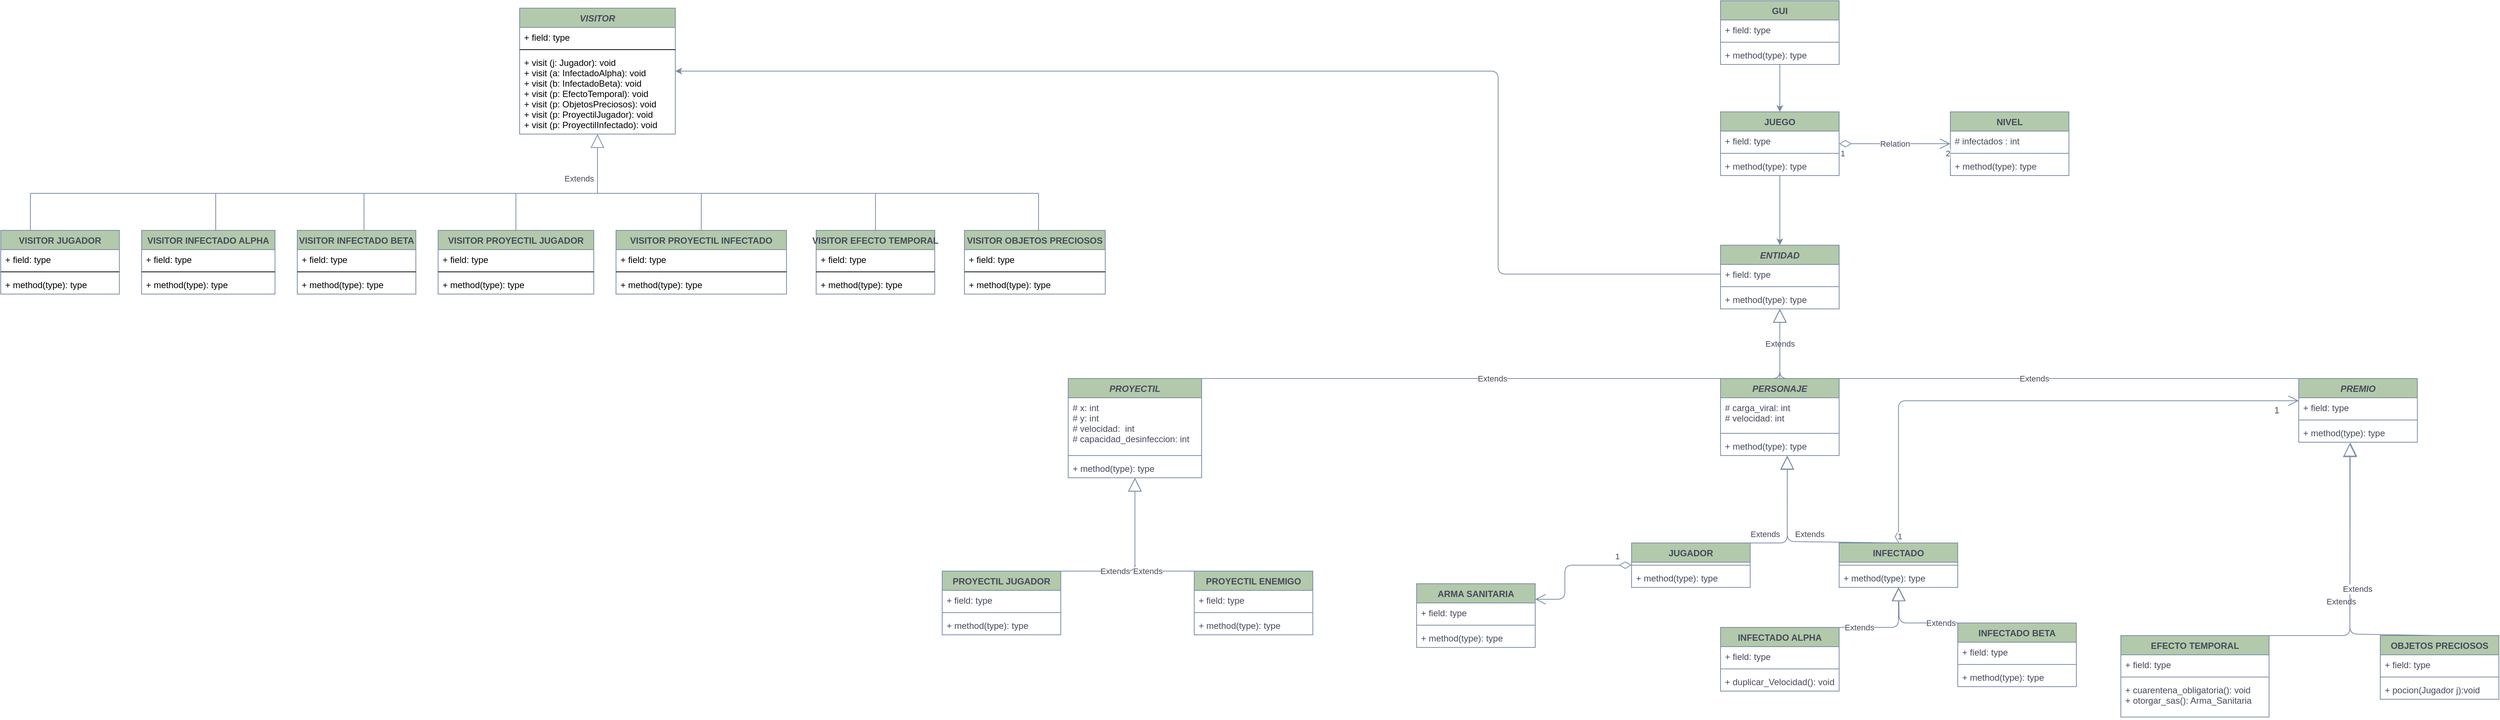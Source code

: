 <mxfile version="13.9.7" type="device"><diagram id="C5RBs43oDa-KdzZeNtuy" name="Page-1"><mxGraphModel dx="2955" dy="246" grid="1" gridSize="10" guides="1" tooltips="1" connect="1" arrows="1" fold="1" page="1" pageScale="1" pageWidth="827" pageHeight="1169" math="0" shadow="0"><root><mxCell id="WIyWlLk6GJQsqaUBKTNV-0"/><mxCell id="WIyWlLk6GJQsqaUBKTNV-1" parent="WIyWlLk6GJQsqaUBKTNV-0"/><mxCell id="ZkBrrvWP60tN9h73OWg3-8" value="NIVEL" style="swimlane;fontStyle=1;align=center;verticalAlign=top;childLayout=stackLayout;horizontal=1;startSize=26;horizontalStack=0;resizeParent=1;resizeParentMax=0;resizeLast=0;collapsible=1;marginBottom=0;fillColor=#B2C9AB;strokeColor=#788AA3;fontColor=#46495D;" parent="WIyWlLk6GJQsqaUBKTNV-1" vertex="1"><mxGeometry x="220" y="170" width="160" height="86" as="geometry"/></mxCell><mxCell id="ZkBrrvWP60tN9h73OWg3-9" value="# infectados : int " style="text;strokeColor=none;fillColor=none;align=left;verticalAlign=top;spacingLeft=4;spacingRight=4;overflow=hidden;rotatable=0;points=[[0,0.5],[1,0.5]];portConstraint=eastwest;fontColor=#46495D;" parent="ZkBrrvWP60tN9h73OWg3-8" vertex="1"><mxGeometry y="26" width="160" height="26" as="geometry"/></mxCell><mxCell id="ZkBrrvWP60tN9h73OWg3-10" value="" style="line;strokeWidth=1;fillColor=none;align=left;verticalAlign=middle;spacingTop=-1;spacingLeft=3;spacingRight=3;rotatable=0;labelPosition=right;points=[];portConstraint=eastwest;strokeColor=#788AA3;fontColor=#46495D;" parent="ZkBrrvWP60tN9h73OWg3-8" vertex="1"><mxGeometry y="52" width="160" height="8" as="geometry"/></mxCell><mxCell id="ZkBrrvWP60tN9h73OWg3-11" value="+ method(type): type" style="text;strokeColor=none;fillColor=none;align=left;verticalAlign=top;spacingLeft=4;spacingRight=4;overflow=hidden;rotatable=0;points=[[0,0.5],[1,0.5]];portConstraint=eastwest;fontColor=#46495D;" parent="ZkBrrvWP60tN9h73OWg3-8" vertex="1"><mxGeometry y="60" width="160" height="26" as="geometry"/></mxCell><mxCell id="ZkBrrvWP60tN9h73OWg3-20" value="PROYECTIL" style="swimlane;fontStyle=3;align=center;verticalAlign=top;childLayout=stackLayout;horizontal=1;startSize=26;horizontalStack=0;resizeParent=1;resizeParentMax=0;resizeLast=0;collapsible=1;marginBottom=0;fillColor=#B2C9AB;strokeColor=#788AA3;fontColor=#46495D;" parent="WIyWlLk6GJQsqaUBKTNV-1" vertex="1"><mxGeometry x="-970" y="530" width="180" height="134" as="geometry"/></mxCell><mxCell id="ZkBrrvWP60tN9h73OWg3-21" value="# x: int&#10;# y: int&#10;# velocidad:  int&#10;# capacidad_desinfeccion: int" style="text;strokeColor=none;fillColor=none;align=left;verticalAlign=top;spacingLeft=4;spacingRight=4;overflow=hidden;rotatable=0;points=[[0,0.5],[1,0.5]];portConstraint=eastwest;fontColor=#46495D;" parent="ZkBrrvWP60tN9h73OWg3-20" vertex="1"><mxGeometry y="26" width="180" height="74" as="geometry"/></mxCell><mxCell id="ZkBrrvWP60tN9h73OWg3-22" value="" style="line;strokeWidth=1;fillColor=none;align=left;verticalAlign=middle;spacingTop=-1;spacingLeft=3;spacingRight=3;rotatable=0;labelPosition=right;points=[];portConstraint=eastwest;strokeColor=#788AA3;fontColor=#46495D;" parent="ZkBrrvWP60tN9h73OWg3-20" vertex="1"><mxGeometry y="100" width="180" height="8" as="geometry"/></mxCell><mxCell id="ZkBrrvWP60tN9h73OWg3-23" value="+ method(type): type" style="text;strokeColor=none;fillColor=none;align=left;verticalAlign=top;spacingLeft=4;spacingRight=4;overflow=hidden;rotatable=0;points=[[0,0.5],[1,0.5]];portConstraint=eastwest;fontColor=#46495D;" parent="ZkBrrvWP60tN9h73OWg3-20" vertex="1"><mxGeometry y="108" width="180" height="26" as="geometry"/></mxCell><mxCell id="ZkBrrvWP60tN9h73OWg3-24" value="INFECTADO&#10;" style="swimlane;fontStyle=1;align=center;verticalAlign=top;childLayout=stackLayout;horizontal=1;startSize=26;horizontalStack=0;resizeParent=1;resizeParentMax=0;resizeLast=0;collapsible=1;marginBottom=0;fillColor=#B2C9AB;strokeColor=#788AA3;fontColor=#46495D;" parent="WIyWlLk6GJQsqaUBKTNV-1" vertex="1"><mxGeometry x="70" y="752" width="160" height="60" as="geometry"/></mxCell><mxCell id="ZkBrrvWP60tN9h73OWg3-26" value="" style="line;strokeWidth=1;fillColor=none;align=left;verticalAlign=middle;spacingTop=-1;spacingLeft=3;spacingRight=3;rotatable=0;labelPosition=right;points=[];portConstraint=eastwest;strokeColor=#788AA3;fontColor=#46495D;" parent="ZkBrrvWP60tN9h73OWg3-24" vertex="1"><mxGeometry y="26" width="160" height="8" as="geometry"/></mxCell><mxCell id="ZkBrrvWP60tN9h73OWg3-27" value="+ method(type): type" style="text;strokeColor=none;fillColor=none;align=left;verticalAlign=top;spacingLeft=4;spacingRight=4;overflow=hidden;rotatable=0;points=[[0,0.5],[1,0.5]];portConstraint=eastwest;fontColor=#46495D;" parent="ZkBrrvWP60tN9h73OWg3-24" vertex="1"><mxGeometry y="34" width="160" height="26" as="geometry"/></mxCell><mxCell id="ZkBrrvWP60tN9h73OWg3-32" value="PREMIO" style="swimlane;fontStyle=3;align=center;verticalAlign=top;childLayout=stackLayout;horizontal=1;startSize=26;horizontalStack=0;resizeParent=1;resizeParentMax=0;resizeLast=0;collapsible=1;marginBottom=0;fillColor=#B2C9AB;strokeColor=#788AA3;fontColor=#46495D;" parent="WIyWlLk6GJQsqaUBKTNV-1" vertex="1"><mxGeometry x="690" y="530" width="160" height="86" as="geometry"/></mxCell><mxCell id="ZkBrrvWP60tN9h73OWg3-33" value="+ field: type" style="text;strokeColor=none;fillColor=none;align=left;verticalAlign=top;spacingLeft=4;spacingRight=4;overflow=hidden;rotatable=0;points=[[0,0.5],[1,0.5]];portConstraint=eastwest;fontColor=#46495D;" parent="ZkBrrvWP60tN9h73OWg3-32" vertex="1"><mxGeometry y="26" width="160" height="26" as="geometry"/></mxCell><mxCell id="ZkBrrvWP60tN9h73OWg3-34" value="" style="line;strokeWidth=1;fillColor=none;align=left;verticalAlign=middle;spacingTop=-1;spacingLeft=3;spacingRight=3;rotatable=0;labelPosition=right;points=[];portConstraint=eastwest;strokeColor=#788AA3;fontColor=#46495D;" parent="ZkBrrvWP60tN9h73OWg3-32" vertex="1"><mxGeometry y="52" width="160" height="8" as="geometry"/></mxCell><mxCell id="ZkBrrvWP60tN9h73OWg3-35" value="+ method(type): type" style="text;strokeColor=none;fillColor=none;align=left;verticalAlign=top;spacingLeft=4;spacingRight=4;overflow=hidden;rotatable=0;points=[[0,0.5],[1,0.5]];portConstraint=eastwest;fontColor=#46495D;" parent="ZkBrrvWP60tN9h73OWg3-32" vertex="1"><mxGeometry y="60" width="160" height="26" as="geometry"/></mxCell><mxCell id="ZkBrrvWP60tN9h73OWg3-36" value="PERSONAJE" style="swimlane;fontStyle=3;align=center;verticalAlign=top;childLayout=stackLayout;horizontal=1;startSize=26;horizontalStack=0;resizeParent=1;resizeParentMax=0;resizeLast=0;collapsible=1;marginBottom=0;fillColor=#B2C9AB;strokeColor=#788AA3;fontColor=#46495D;" parent="WIyWlLk6GJQsqaUBKTNV-1" vertex="1"><mxGeometry x="-90" y="530" width="160" height="104" as="geometry"/></mxCell><mxCell id="ZkBrrvWP60tN9h73OWg3-37" value="# carga_viral: int&#10;# velocidad: int" style="text;strokeColor=none;fillColor=none;align=left;verticalAlign=top;spacingLeft=4;spacingRight=4;overflow=hidden;rotatable=0;points=[[0,0.5],[1,0.5]];portConstraint=eastwest;fontColor=#46495D;" parent="ZkBrrvWP60tN9h73OWg3-36" vertex="1"><mxGeometry y="26" width="160" height="44" as="geometry"/></mxCell><mxCell id="ZkBrrvWP60tN9h73OWg3-38" value="" style="line;strokeWidth=1;fillColor=none;align=left;verticalAlign=middle;spacingTop=-1;spacingLeft=3;spacingRight=3;rotatable=0;labelPosition=right;points=[];portConstraint=eastwest;strokeColor=#788AA3;fontColor=#46495D;" parent="ZkBrrvWP60tN9h73OWg3-36" vertex="1"><mxGeometry y="70" width="160" height="8" as="geometry"/></mxCell><mxCell id="ZkBrrvWP60tN9h73OWg3-39" value="+ method(type): type" style="text;strokeColor=none;fillColor=none;align=left;verticalAlign=top;spacingLeft=4;spacingRight=4;overflow=hidden;rotatable=0;points=[[0,0.5],[1,0.5]];portConstraint=eastwest;fontColor=#46495D;" parent="ZkBrrvWP60tN9h73OWg3-36" vertex="1"><mxGeometry y="78" width="160" height="26" as="geometry"/></mxCell><mxCell id="ZkBrrvWP60tN9h73OWg3-40" value="JUGADOR" style="swimlane;fontStyle=1;align=center;verticalAlign=top;childLayout=stackLayout;horizontal=1;startSize=26;horizontalStack=0;resizeParent=1;resizeParentMax=0;resizeLast=0;collapsible=1;marginBottom=0;fillColor=#B2C9AB;strokeColor=#788AA3;fontColor=#46495D;" parent="WIyWlLk6GJQsqaUBKTNV-1" vertex="1"><mxGeometry x="-210" y="752" width="160" height="60" as="geometry"/></mxCell><mxCell id="ZkBrrvWP60tN9h73OWg3-42" value="" style="line;strokeWidth=1;fillColor=none;align=left;verticalAlign=middle;spacingTop=-1;spacingLeft=3;spacingRight=3;rotatable=0;labelPosition=right;points=[];portConstraint=eastwest;strokeColor=#788AA3;fontColor=#46495D;" parent="ZkBrrvWP60tN9h73OWg3-40" vertex="1"><mxGeometry y="26" width="160" height="8" as="geometry"/></mxCell><mxCell id="ZkBrrvWP60tN9h73OWg3-43" value="+ method(type): type" style="text;strokeColor=none;fillColor=none;align=left;verticalAlign=top;spacingLeft=4;spacingRight=4;overflow=hidden;rotatable=0;points=[[0,0.5],[1,0.5]];portConstraint=eastwest;fontColor=#46495D;" parent="ZkBrrvWP60tN9h73OWg3-40" vertex="1"><mxGeometry y="34" width="160" height="26" as="geometry"/></mxCell><mxCell id="ZkBrrvWP60tN9h73OWg3-47" value="INFECTADO ALPHA" style="swimlane;fontStyle=1;align=center;verticalAlign=top;childLayout=stackLayout;horizontal=1;startSize=26;horizontalStack=0;resizeParent=1;resizeParentMax=0;resizeLast=0;collapsible=1;marginBottom=0;fillColor=#B2C9AB;strokeColor=#788AA3;fontColor=#46495D;" parent="WIyWlLk6GJQsqaUBKTNV-1" vertex="1"><mxGeometry x="-90" y="866" width="160" height="86" as="geometry"/></mxCell><mxCell id="ZkBrrvWP60tN9h73OWg3-48" value="+ field: type" style="text;strokeColor=none;fillColor=none;align=left;verticalAlign=top;spacingLeft=4;spacingRight=4;overflow=hidden;rotatable=0;points=[[0,0.5],[1,0.5]];portConstraint=eastwest;fontColor=#46495D;" parent="ZkBrrvWP60tN9h73OWg3-47" vertex="1"><mxGeometry y="26" width="160" height="26" as="geometry"/></mxCell><mxCell id="ZkBrrvWP60tN9h73OWg3-49" value="" style="line;strokeWidth=1;fillColor=none;align=left;verticalAlign=middle;spacingTop=-1;spacingLeft=3;spacingRight=3;rotatable=0;labelPosition=right;points=[];portConstraint=eastwest;strokeColor=#788AA3;fontColor=#46495D;" parent="ZkBrrvWP60tN9h73OWg3-47" vertex="1"><mxGeometry y="52" width="160" height="8" as="geometry"/></mxCell><mxCell id="ZkBrrvWP60tN9h73OWg3-50" value="+ duplicar_Velocidad(): void" style="text;strokeColor=none;fillColor=none;align=left;verticalAlign=top;spacingLeft=4;spacingRight=4;overflow=hidden;rotatable=0;points=[[0,0.5],[1,0.5]];portConstraint=eastwest;fontColor=#46495D;" parent="ZkBrrvWP60tN9h73OWg3-47" vertex="1"><mxGeometry y="60" width="160" height="26" as="geometry"/></mxCell><mxCell id="ZkBrrvWP60tN9h73OWg3-51" value="INFECTADO BETA" style="swimlane;fontStyle=1;align=center;verticalAlign=top;childLayout=stackLayout;horizontal=1;startSize=26;horizontalStack=0;resizeParent=1;resizeParentMax=0;resizeLast=0;collapsible=1;marginBottom=0;fillColor=#B2C9AB;strokeColor=#788AA3;fontColor=#46495D;" parent="WIyWlLk6GJQsqaUBKTNV-1" vertex="1"><mxGeometry x="230" y="860" width="160" height="86" as="geometry"/></mxCell><mxCell id="ZkBrrvWP60tN9h73OWg3-52" value="+ field: type" style="text;strokeColor=none;fillColor=none;align=left;verticalAlign=top;spacingLeft=4;spacingRight=4;overflow=hidden;rotatable=0;points=[[0,0.5],[1,0.5]];portConstraint=eastwest;fontColor=#46495D;" parent="ZkBrrvWP60tN9h73OWg3-51" vertex="1"><mxGeometry y="26" width="160" height="26" as="geometry"/></mxCell><mxCell id="ZkBrrvWP60tN9h73OWg3-53" value="" style="line;strokeWidth=1;fillColor=none;align=left;verticalAlign=middle;spacingTop=-1;spacingLeft=3;spacingRight=3;rotatable=0;labelPosition=right;points=[];portConstraint=eastwest;strokeColor=#788AA3;fontColor=#46495D;" parent="ZkBrrvWP60tN9h73OWg3-51" vertex="1"><mxGeometry y="52" width="160" height="8" as="geometry"/></mxCell><mxCell id="ZkBrrvWP60tN9h73OWg3-54" value="+ method(type): type" style="text;strokeColor=none;fillColor=none;align=left;verticalAlign=top;spacingLeft=4;spacingRight=4;overflow=hidden;rotatable=0;points=[[0,0.5],[1,0.5]];portConstraint=eastwest;fontColor=#46495D;" parent="ZkBrrvWP60tN9h73OWg3-51" vertex="1"><mxGeometry y="60" width="160" height="26" as="geometry"/></mxCell><mxCell id="ZkBrrvWP60tN9h73OWg3-57" value="OBJETOS PRECIOSOS" style="swimlane;fontStyle=1;align=center;verticalAlign=top;childLayout=stackLayout;horizontal=1;startSize=26;horizontalStack=0;resizeParent=1;resizeParentMax=0;resizeLast=0;collapsible=1;marginBottom=0;fillColor=#B2C9AB;strokeColor=#788AA3;fontColor=#46495D;" parent="WIyWlLk6GJQsqaUBKTNV-1" vertex="1"><mxGeometry x="800" y="877" width="160" height="86" as="geometry"/></mxCell><mxCell id="ZkBrrvWP60tN9h73OWg3-58" value="+ field: type" style="text;strokeColor=none;fillColor=none;align=left;verticalAlign=top;spacingLeft=4;spacingRight=4;overflow=hidden;rotatable=0;points=[[0,0.5],[1,0.5]];portConstraint=eastwest;fontColor=#46495D;" parent="ZkBrrvWP60tN9h73OWg3-57" vertex="1"><mxGeometry y="26" width="160" height="26" as="geometry"/></mxCell><mxCell id="ZkBrrvWP60tN9h73OWg3-59" value="" style="line;strokeWidth=1;fillColor=none;align=left;verticalAlign=middle;spacingTop=-1;spacingLeft=3;spacingRight=3;rotatable=0;labelPosition=right;points=[];portConstraint=eastwest;strokeColor=#788AA3;fontColor=#46495D;" parent="ZkBrrvWP60tN9h73OWg3-57" vertex="1"><mxGeometry y="52" width="160" height="8" as="geometry"/></mxCell><mxCell id="ZkBrrvWP60tN9h73OWg3-60" value="+ pocion(Jugador j):void" style="text;strokeColor=none;fillColor=none;align=left;verticalAlign=top;spacingLeft=4;spacingRight=4;overflow=hidden;rotatable=0;points=[[0,0.5],[1,0.5]];portConstraint=eastwest;fontColor=#46495D;" parent="ZkBrrvWP60tN9h73OWg3-57" vertex="1"><mxGeometry y="60" width="160" height="26" as="geometry"/></mxCell><mxCell id="ZkBrrvWP60tN9h73OWg3-61" value="EFECTO TEMPORAL" style="swimlane;fontStyle=1;align=center;verticalAlign=top;childLayout=stackLayout;horizontal=1;startSize=26;horizontalStack=0;resizeParent=1;resizeParentMax=0;resizeLast=0;collapsible=1;marginBottom=0;fillColor=#B2C9AB;strokeColor=#788AA3;fontColor=#46495D;" parent="WIyWlLk6GJQsqaUBKTNV-1" vertex="1"><mxGeometry x="450" y="877" width="200" height="110" as="geometry"/></mxCell><mxCell id="ZkBrrvWP60tN9h73OWg3-62" value="+ field: type" style="text;strokeColor=none;fillColor=none;align=left;verticalAlign=top;spacingLeft=4;spacingRight=4;overflow=hidden;rotatable=0;points=[[0,0.5],[1,0.5]];portConstraint=eastwest;fontColor=#46495D;" parent="ZkBrrvWP60tN9h73OWg3-61" vertex="1"><mxGeometry y="26" width="200" height="26" as="geometry"/></mxCell><mxCell id="ZkBrrvWP60tN9h73OWg3-63" value="" style="line;strokeWidth=1;fillColor=none;align=left;verticalAlign=middle;spacingTop=-1;spacingLeft=3;spacingRight=3;rotatable=0;labelPosition=right;points=[];portConstraint=eastwest;strokeColor=#788AA3;fontColor=#46495D;" parent="ZkBrrvWP60tN9h73OWg3-61" vertex="1"><mxGeometry y="52" width="200" height="8" as="geometry"/></mxCell><mxCell id="ZkBrrvWP60tN9h73OWg3-64" value="+ cuarentena_obligatoria(): void&#10;+ otorgar_sas(): Arma_Sanitaria" style="text;strokeColor=none;fillColor=none;align=left;verticalAlign=top;spacingLeft=4;spacingRight=4;overflow=hidden;rotatable=0;points=[[0,0.5],[1,0.5]];portConstraint=eastwest;fontColor=#46495D;" parent="ZkBrrvWP60tN9h73OWg3-61" vertex="1"><mxGeometry y="60" width="200" height="50" as="geometry"/></mxCell><mxCell id="ZkBrrvWP60tN9h73OWg3-82" value="1" style="text;html=1;align=center;verticalAlign=middle;resizable=0;points=[];autosize=1;fontColor=#46495D;" parent="WIyWlLk6GJQsqaUBKTNV-1" vertex="1"><mxGeometry x="650" y="563" width="20" height="20" as="geometry"/></mxCell><mxCell id="ZkBrrvWP60tN9h73OWg3-84" value="1" style="endArrow=open;html=1;endSize=12;startArrow=diamondThin;startSize=14;startFill=0;edgeStyle=orthogonalEdgeStyle;align=left;verticalAlign=bottom;strokeColor=#788AA3;fillColor=#B2C9AB;fontColor=#46495D;entryX=0;entryY=0.154;entryDx=0;entryDy=0;entryPerimeter=0;" parent="WIyWlLk6GJQsqaUBKTNV-1" source="ZkBrrvWP60tN9h73OWg3-24" target="ZkBrrvWP60tN9h73OWg3-33" edge="1"><mxGeometry x="-1" y="3" relative="1" as="geometry"><mxPoint x="260" y="807.5" as="sourcePoint"/><mxPoint x="420" y="807.5" as="targetPoint"/><Array as="points"/></mxGeometry></mxCell><mxCell id="ZkBrrvWP60tN9h73OWg3-87" value="ENTIDAD" style="swimlane;fontStyle=3;align=center;verticalAlign=top;childLayout=stackLayout;horizontal=1;startSize=26;horizontalStack=0;resizeParent=1;resizeParentMax=0;resizeLast=0;collapsible=1;marginBottom=0;rounded=0;sketch=0;strokeColor=#788AA3;fillColor=#B2C9AB;fontColor=#46495D;" parent="WIyWlLk6GJQsqaUBKTNV-1" vertex="1"><mxGeometry x="-90" y="350" width="160" height="86" as="geometry"/></mxCell><mxCell id="ZkBrrvWP60tN9h73OWg3-88" value="+ field: type" style="text;strokeColor=none;fillColor=none;align=left;verticalAlign=top;spacingLeft=4;spacingRight=4;overflow=hidden;rotatable=0;points=[[0,0.5],[1,0.5]];portConstraint=eastwest;fontColor=#46495D;" parent="ZkBrrvWP60tN9h73OWg3-87" vertex="1"><mxGeometry y="26" width="160" height="26" as="geometry"/></mxCell><mxCell id="ZkBrrvWP60tN9h73OWg3-89" value="" style="line;strokeWidth=1;fillColor=none;align=left;verticalAlign=middle;spacingTop=-1;spacingLeft=3;spacingRight=3;rotatable=0;labelPosition=right;points=[];portConstraint=eastwest;strokeColor=#788AA3;fontColor=#46495D;" parent="ZkBrrvWP60tN9h73OWg3-87" vertex="1"><mxGeometry y="52" width="160" height="8" as="geometry"/></mxCell><mxCell id="ZkBrrvWP60tN9h73OWg3-90" value="+ method(type): type" style="text;strokeColor=none;fillColor=none;align=left;verticalAlign=top;spacingLeft=4;spacingRight=4;overflow=hidden;rotatable=0;points=[[0,0.5],[1,0.5]];portConstraint=eastwest;fontColor=#46495D;" parent="ZkBrrvWP60tN9h73OWg3-87" vertex="1"><mxGeometry y="60" width="160" height="26" as="geometry"/></mxCell><mxCell id="aDcXiVbsg2Yg2f7QTapv-3" style="edgeStyle=orthogonalEdgeStyle;rounded=0;orthogonalLoop=1;jettySize=auto;html=1;entryX=0.5;entryY=0;entryDx=0;entryDy=0;strokeColor=#788AA3;fontColor=#46495D;" edge="1" parent="WIyWlLk6GJQsqaUBKTNV-1" source="ZkBrrvWP60tN9h73OWg3-91" target="ZkBrrvWP60tN9h73OWg3-87"><mxGeometry relative="1" as="geometry"><mxPoint x="-10" y="340" as="targetPoint"/></mxGeometry></mxCell><mxCell id="ZkBrrvWP60tN9h73OWg3-91" value="JUEGO&#10;" style="swimlane;fontStyle=1;align=center;verticalAlign=top;childLayout=stackLayout;horizontal=1;startSize=26;horizontalStack=0;resizeParent=1;resizeParentMax=0;resizeLast=0;collapsible=1;marginBottom=0;rounded=0;sketch=0;strokeColor=#788AA3;fillColor=#B2C9AB;fontColor=#46495D;" parent="WIyWlLk6GJQsqaUBKTNV-1" vertex="1"><mxGeometry x="-90" y="170" width="160" height="86" as="geometry"/></mxCell><mxCell id="ZkBrrvWP60tN9h73OWg3-92" value="+ field: type" style="text;strokeColor=none;fillColor=none;align=left;verticalAlign=top;spacingLeft=4;spacingRight=4;overflow=hidden;rotatable=0;points=[[0,0.5],[1,0.5]];portConstraint=eastwest;fontColor=#46495D;" parent="ZkBrrvWP60tN9h73OWg3-91" vertex="1"><mxGeometry y="26" width="160" height="26" as="geometry"/></mxCell><mxCell id="ZkBrrvWP60tN9h73OWg3-93" value="" style="line;strokeWidth=1;fillColor=none;align=left;verticalAlign=middle;spacingTop=-1;spacingLeft=3;spacingRight=3;rotatable=0;labelPosition=right;points=[];portConstraint=eastwest;strokeColor=#788AA3;fontColor=#46495D;" parent="ZkBrrvWP60tN9h73OWg3-91" vertex="1"><mxGeometry y="52" width="160" height="8" as="geometry"/></mxCell><mxCell id="ZkBrrvWP60tN9h73OWg3-94" value="+ method(type): type" style="text;strokeColor=none;fillColor=none;align=left;verticalAlign=top;spacingLeft=4;spacingRight=4;overflow=hidden;rotatable=0;points=[[0,0.5],[1,0.5]];portConstraint=eastwest;fontColor=#46495D;" parent="ZkBrrvWP60tN9h73OWg3-91" vertex="1"><mxGeometry y="60" width="160" height="26" as="geometry"/></mxCell><mxCell id="ZkBrrvWP60tN9h73OWg3-120" style="edgeStyle=orthogonalEdgeStyle;curved=0;rounded=1;sketch=0;orthogonalLoop=1;jettySize=auto;html=1;strokeColor=#788AA3;fillColor=#B2C9AB;fontColor=#46495D;" parent="WIyWlLk6GJQsqaUBKTNV-1" source="ZkBrrvWP60tN9h73OWg3-95" target="ZkBrrvWP60tN9h73OWg3-91" edge="1"><mxGeometry relative="1" as="geometry"/></mxCell><mxCell id="ZkBrrvWP60tN9h73OWg3-95" value="GUI" style="swimlane;fontStyle=1;align=center;verticalAlign=top;childLayout=stackLayout;horizontal=1;startSize=26;horizontalStack=0;resizeParent=1;resizeParentMax=0;resizeLast=0;collapsible=1;marginBottom=0;rounded=0;sketch=0;strokeColor=#788AA3;fillColor=#B2C9AB;fontColor=#46495D;" parent="WIyWlLk6GJQsqaUBKTNV-1" vertex="1"><mxGeometry x="-90" y="20" width="160" height="86" as="geometry"/></mxCell><mxCell id="ZkBrrvWP60tN9h73OWg3-96" value="+ field: type" style="text;strokeColor=none;fillColor=none;align=left;verticalAlign=top;spacingLeft=4;spacingRight=4;overflow=hidden;rotatable=0;points=[[0,0.5],[1,0.5]];portConstraint=eastwest;fontColor=#46495D;" parent="ZkBrrvWP60tN9h73OWg3-95" vertex="1"><mxGeometry y="26" width="160" height="26" as="geometry"/></mxCell><mxCell id="ZkBrrvWP60tN9h73OWg3-97" value="" style="line;strokeWidth=1;fillColor=none;align=left;verticalAlign=middle;spacingTop=-1;spacingLeft=3;spacingRight=3;rotatable=0;labelPosition=right;points=[];portConstraint=eastwest;strokeColor=#788AA3;fontColor=#46495D;" parent="ZkBrrvWP60tN9h73OWg3-95" vertex="1"><mxGeometry y="52" width="160" height="8" as="geometry"/></mxCell><mxCell id="ZkBrrvWP60tN9h73OWg3-98" value="+ method(type): type" style="text;strokeColor=none;fillColor=none;align=left;verticalAlign=top;spacingLeft=4;spacingRight=4;overflow=hidden;rotatable=0;points=[[0,0.5],[1,0.5]];portConstraint=eastwest;fontColor=#46495D;" parent="ZkBrrvWP60tN9h73OWg3-95" vertex="1"><mxGeometry y="60" width="160" height="26" as="geometry"/></mxCell><mxCell id="ZkBrrvWP60tN9h73OWg3-99" value="Extends" style="endArrow=block;endSize=16;endFill=0;html=1;strokeColor=#788AA3;fillColor=#B2C9AB;fontColor=#46495D;exitX=0.5;exitY=0;exitDx=0;exitDy=0;" parent="WIyWlLk6GJQsqaUBKTNV-1" source="ZkBrrvWP60tN9h73OWg3-47" target="ZkBrrvWP60tN9h73OWg3-24" edge="1"><mxGeometry width="160" relative="1" as="geometry"><mxPoint x="-40" y="786" as="sourcePoint"/><mxPoint x="150" y="812" as="targetPoint"/><Array as="points"><mxPoint x="150" y="866"/></Array><mxPoint as="offset"/></mxGeometry></mxCell><mxCell id="ZkBrrvWP60tN9h73OWg3-100" value="Extends" style="endArrow=block;endSize=16;endFill=0;html=1;strokeColor=#788AA3;fillColor=#B2C9AB;fontColor=#46495D;exitX=0.5;exitY=0;exitDx=0;exitDy=0;" parent="WIyWlLk6GJQsqaUBKTNV-1" source="ZkBrrvWP60tN9h73OWg3-51" target="ZkBrrvWP60tN9h73OWg3-24" edge="1"><mxGeometry width="160" relative="1" as="geometry"><mxPoint x="260" y="859" as="sourcePoint"/><mxPoint x="160" y="815" as="targetPoint"/><Array as="points"><mxPoint x="151" y="860"/></Array></mxGeometry></mxCell><mxCell id="ZkBrrvWP60tN9h73OWg3-106" value="Relation" style="endArrow=open;html=1;endSize=12;startArrow=diamondThin;startSize=14;startFill=0;edgeStyle=orthogonalEdgeStyle;strokeColor=#788AA3;fillColor=#B2C9AB;fontColor=#46495D;" parent="WIyWlLk6GJQsqaUBKTNV-1" source="ZkBrrvWP60tN9h73OWg3-91" target="ZkBrrvWP60tN9h73OWg3-8" edge="1"><mxGeometry relative="1" as="geometry"><mxPoint x="-80" y="260" as="sourcePoint"/><mxPoint x="80" y="260" as="targetPoint"/></mxGeometry></mxCell><mxCell id="ZkBrrvWP60tN9h73OWg3-107" value="1" style="edgeLabel;resizable=0;html=1;align=left;verticalAlign=top;fontColor=#46495D;" parent="ZkBrrvWP60tN9h73OWg3-106" connectable="0" vertex="1"><mxGeometry x="-1" relative="1" as="geometry"/></mxCell><mxCell id="ZkBrrvWP60tN9h73OWg3-108" value="2" style="edgeLabel;resizable=0;html=1;align=right;verticalAlign=top;fontColor=#46495D;" parent="ZkBrrvWP60tN9h73OWg3-106" connectable="0" vertex="1"><mxGeometry x="1" relative="1" as="geometry"/></mxCell><mxCell id="ZkBrrvWP60tN9h73OWg3-110" value="ARMA SANITARIA" style="swimlane;fontStyle=1;align=center;verticalAlign=top;childLayout=stackLayout;horizontal=1;startSize=26;horizontalStack=0;resizeParent=1;resizeParentMax=0;resizeLast=0;collapsible=1;marginBottom=0;rounded=0;sketch=0;strokeColor=#788AA3;fillColor=#B2C9AB;fontColor=#46495D;" parent="WIyWlLk6GJQsqaUBKTNV-1" vertex="1"><mxGeometry x="-500" y="807" width="160" height="86" as="geometry"/></mxCell><mxCell id="ZkBrrvWP60tN9h73OWg3-111" value="+ field: type" style="text;strokeColor=none;fillColor=none;align=left;verticalAlign=top;spacingLeft=4;spacingRight=4;overflow=hidden;rotatable=0;points=[[0,0.5],[1,0.5]];portConstraint=eastwest;fontColor=#46495D;" parent="ZkBrrvWP60tN9h73OWg3-110" vertex="1"><mxGeometry y="26" width="160" height="26" as="geometry"/></mxCell><mxCell id="ZkBrrvWP60tN9h73OWg3-112" value="" style="line;strokeWidth=1;fillColor=none;align=left;verticalAlign=middle;spacingTop=-1;spacingLeft=3;spacingRight=3;rotatable=0;labelPosition=right;points=[];portConstraint=eastwest;strokeColor=#788AA3;fontColor=#46495D;" parent="ZkBrrvWP60tN9h73OWg3-110" vertex="1"><mxGeometry y="52" width="160" height="8" as="geometry"/></mxCell><mxCell id="ZkBrrvWP60tN9h73OWg3-113" value="+ method(type): type" style="text;strokeColor=none;fillColor=none;align=left;verticalAlign=top;spacingLeft=4;spacingRight=4;overflow=hidden;rotatable=0;points=[[0,0.5],[1,0.5]];portConstraint=eastwest;fontColor=#46495D;" parent="ZkBrrvWP60tN9h73OWg3-110" vertex="1"><mxGeometry y="60" width="160" height="26" as="geometry"/></mxCell><mxCell id="ZkBrrvWP60tN9h73OWg3-118" value="1" style="endArrow=open;html=1;endSize=12;startArrow=diamondThin;startSize=14;startFill=0;edgeStyle=orthogonalEdgeStyle;align=left;verticalAlign=bottom;strokeColor=#788AA3;fillColor=#B2C9AB;fontColor=#46495D;" parent="WIyWlLk6GJQsqaUBKTNV-1" source="ZkBrrvWP60tN9h73OWg3-40" target="ZkBrrvWP60tN9h73OWg3-110" edge="1"><mxGeometry x="-0.728" y="-3" relative="1" as="geometry"><mxPoint x="-170" y="827.67" as="sourcePoint"/><mxPoint x="-10" y="827.67" as="targetPoint"/><Array as="points"><mxPoint x="-300" y="828"/></Array><mxPoint as="offset"/></mxGeometry></mxCell><mxCell id="ZkBrrvWP60tN9h73OWg3-134" value="Extends" style="endArrow=block;endSize=16;endFill=0;html=1;strokeColor=#788AA3;fillColor=#B2C9AB;fontColor=#46495D;exitX=0.5;exitY=0;exitDx=0;exitDy=0;entryX=0.434;entryY=1.019;entryDx=0;entryDy=0;entryPerimeter=0;" parent="WIyWlLk6GJQsqaUBKTNV-1" source="ZkBrrvWP60tN9h73OWg3-61" target="ZkBrrvWP60tN9h73OWg3-35" edge="1"><mxGeometry x="0.084" y="12" width="160" relative="1" as="geometry"><mxPoint x="587" y="877" as="sourcePoint"/><mxPoint x="747" y="877" as="targetPoint"/><Array as="points"><mxPoint x="759" y="877"/></Array><mxPoint as="offset"/></mxGeometry></mxCell><mxCell id="ZkBrrvWP60tN9h73OWg3-135" value="Extends" style="endArrow=block;endSize=16;endFill=0;html=1;strokeColor=#788AA3;fillColor=#B2C9AB;fontColor=#46495D;exitX=0.5;exitY=0;exitDx=0;exitDy=0;entryX=0.431;entryY=1.058;entryDx=0;entryDy=0;entryPerimeter=0;" parent="WIyWlLk6GJQsqaUBKTNV-1" source="ZkBrrvWP60tN9h73OWg3-57" target="ZkBrrvWP60tN9h73OWg3-35" edge="1"><mxGeometry x="-0.043" y="-10" width="160" relative="1" as="geometry"><mxPoint x="810" y="895" as="sourcePoint"/><mxPoint x="970" y="895" as="targetPoint"/><Array as="points"><mxPoint x="759" y="875"/></Array><mxPoint y="-1" as="offset"/></mxGeometry></mxCell><mxCell id="aDcXiVbsg2Yg2f7QTapv-0" value="Extends" style="endArrow=block;endSize=16;endFill=0;html=1;strokeColor=#788AA3;fontColor=#46495D;" edge="1" parent="WIyWlLk6GJQsqaUBKTNV-1" source="ZkBrrvWP60tN9h73OWg3-36" target="ZkBrrvWP60tN9h73OWg3-87"><mxGeometry width="160" relative="1" as="geometry"><mxPoint x="-30" y="540" as="sourcePoint"/><mxPoint x="130" y="540" as="targetPoint"/><Array as="points"/></mxGeometry></mxCell><mxCell id="aDcXiVbsg2Yg2f7QTapv-1" value="Extends" style="endArrow=block;endSize=16;endFill=0;html=1;exitX=0.5;exitY=0;exitDx=0;exitDy=0;strokeColor=#788AA3;fontColor=#46495D;" edge="1" parent="WIyWlLk6GJQsqaUBKTNV-1" source="ZkBrrvWP60tN9h73OWg3-20" target="ZkBrrvWP60tN9h73OWg3-87"><mxGeometry width="160" relative="1" as="geometry"><mxPoint x="-670" y="540" as="sourcePoint"/><mxPoint x="-510" y="540" as="targetPoint"/><Array as="points"><mxPoint x="-10" y="530"/></Array></mxGeometry></mxCell><mxCell id="aDcXiVbsg2Yg2f7QTapv-2" value="Extends" style="endArrow=block;endSize=16;endFill=0;html=1;exitX=0.5;exitY=0;exitDx=0;exitDy=0;strokeColor=#788AA3;fontColor=#46495D;" edge="1" parent="WIyWlLk6GJQsqaUBKTNV-1" source="ZkBrrvWP60tN9h73OWg3-32" target="ZkBrrvWP60tN9h73OWg3-87"><mxGeometry width="160" relative="1" as="geometry"><mxPoint x="-110" y="600" as="sourcePoint"/><mxPoint x="240" y="510" as="targetPoint"/><Array as="points"><mxPoint x="-10" y="530"/></Array></mxGeometry></mxCell><mxCell id="aDcXiVbsg2Yg2f7QTapv-4" value="PROYECTIL ENEMIGO" style="swimlane;fontStyle=1;align=center;verticalAlign=top;childLayout=stackLayout;horizontal=1;startSize=26;horizontalStack=0;resizeParent=1;resizeParentMax=0;resizeLast=0;collapsible=1;marginBottom=0;fillColor=#B2C9AB;strokeColor=#788AA3;fontColor=#46495D;" vertex="1" parent="WIyWlLk6GJQsqaUBKTNV-1"><mxGeometry x="-800" y="790" width="160" height="86" as="geometry"/></mxCell><mxCell id="aDcXiVbsg2Yg2f7QTapv-5" value="+ field: type" style="text;strokeColor=none;fillColor=none;align=left;verticalAlign=top;spacingLeft=4;spacingRight=4;overflow=hidden;rotatable=0;points=[[0,0.5],[1,0.5]];portConstraint=eastwest;fontColor=#46495D;" vertex="1" parent="aDcXiVbsg2Yg2f7QTapv-4"><mxGeometry y="26" width="160" height="26" as="geometry"/></mxCell><mxCell id="aDcXiVbsg2Yg2f7QTapv-6" value="" style="line;strokeWidth=1;fillColor=none;align=left;verticalAlign=middle;spacingTop=-1;spacingLeft=3;spacingRight=3;rotatable=0;labelPosition=right;points=[];portConstraint=eastwest;strokeColor=#788AA3;fontColor=#46495D;" vertex="1" parent="aDcXiVbsg2Yg2f7QTapv-4"><mxGeometry y="52" width="160" height="8" as="geometry"/></mxCell><mxCell id="aDcXiVbsg2Yg2f7QTapv-7" value="+ method(type): type" style="text;strokeColor=none;fillColor=none;align=left;verticalAlign=top;spacingLeft=4;spacingRight=4;overflow=hidden;rotatable=0;points=[[0,0.5],[1,0.5]];portConstraint=eastwest;fontColor=#46495D;" vertex="1" parent="aDcXiVbsg2Yg2f7QTapv-4"><mxGeometry y="60" width="160" height="26" as="geometry"/></mxCell><mxCell id="aDcXiVbsg2Yg2f7QTapv-8" value="PROYECTIL JUGADOR" style="swimlane;fontStyle=1;align=center;verticalAlign=top;childLayout=stackLayout;horizontal=1;startSize=26;horizontalStack=0;resizeParent=1;resizeParentMax=0;resizeLast=0;collapsible=1;marginBottom=0;fillColor=#B2C9AB;strokeColor=#788AA3;fontColor=#46495D;" vertex="1" parent="WIyWlLk6GJQsqaUBKTNV-1"><mxGeometry x="-1140" y="790" width="160" height="86" as="geometry"/></mxCell><mxCell id="aDcXiVbsg2Yg2f7QTapv-9" value="+ field: type" style="text;strokeColor=none;fillColor=none;align=left;verticalAlign=top;spacingLeft=4;spacingRight=4;overflow=hidden;rotatable=0;points=[[0,0.5],[1,0.5]];portConstraint=eastwest;fontColor=#46495D;" vertex="1" parent="aDcXiVbsg2Yg2f7QTapv-8"><mxGeometry y="26" width="160" height="26" as="geometry"/></mxCell><mxCell id="aDcXiVbsg2Yg2f7QTapv-10" value="" style="line;strokeWidth=1;fillColor=none;align=left;verticalAlign=middle;spacingTop=-1;spacingLeft=3;spacingRight=3;rotatable=0;labelPosition=right;points=[];portConstraint=eastwest;strokeColor=#788AA3;fontColor=#46495D;" vertex="1" parent="aDcXiVbsg2Yg2f7QTapv-8"><mxGeometry y="52" width="160" height="8" as="geometry"/></mxCell><mxCell id="aDcXiVbsg2Yg2f7QTapv-11" value="+ method(type): type" style="text;strokeColor=none;fillColor=none;align=left;verticalAlign=top;spacingLeft=4;spacingRight=4;overflow=hidden;rotatable=0;points=[[0,0.5],[1,0.5]];portConstraint=eastwest;fontColor=#46495D;" vertex="1" parent="aDcXiVbsg2Yg2f7QTapv-8"><mxGeometry y="60" width="160" height="26" as="geometry"/></mxCell><mxCell id="aDcXiVbsg2Yg2f7QTapv-13" value="Extends" style="endArrow=block;endSize=16;endFill=0;html=1;exitX=0.5;exitY=0;exitDx=0;exitDy=0;strokeColor=#788AA3;fontColor=#46495D;" edge="1" parent="WIyWlLk6GJQsqaUBKTNV-1" source="aDcXiVbsg2Yg2f7QTapv-8" target="ZkBrrvWP60tN9h73OWg3-20"><mxGeometry width="160" relative="1" as="geometry"><mxPoint x="-1010" y="750" as="sourcePoint"/><mxPoint x="-1000" y="870" as="targetPoint"/><Array as="points"><mxPoint x="-880" y="790"/></Array></mxGeometry></mxCell><mxCell id="aDcXiVbsg2Yg2f7QTapv-12" value="Extends" style="endArrow=block;endSize=16;endFill=0;html=1;exitX=0.5;exitY=0;exitDx=0;exitDy=0;strokeColor=#788AA3;fontColor=#46495D;" edge="1" parent="WIyWlLk6GJQsqaUBKTNV-1" source="aDcXiVbsg2Yg2f7QTapv-4" target="ZkBrrvWP60tN9h73OWg3-20"><mxGeometry width="160" relative="1" as="geometry"><mxPoint x="-780" y="740" as="sourcePoint"/><mxPoint x="-620" y="740" as="targetPoint"/><Array as="points"><mxPoint x="-880" y="790"/></Array></mxGeometry></mxCell><mxCell id="aDcXiVbsg2Yg2f7QTapv-14" value="VISITOR" style="swimlane;fontStyle=3;align=center;verticalAlign=top;childLayout=stackLayout;horizontal=1;startSize=26;horizontalStack=0;resizeParent=1;resizeParentMax=0;resizeLast=0;collapsible=1;marginBottom=0;rounded=0;sketch=0;strokeColor=#788AA3;fillColor=#B2C9AB;fontColor=#46495D;" vertex="1" parent="WIyWlLk6GJQsqaUBKTNV-1"><mxGeometry x="-1710" y="30" width="210" height="170" as="geometry"/></mxCell><mxCell id="aDcXiVbsg2Yg2f7QTapv-15" value="+ field: type" style="text;strokeColor=none;fillColor=none;align=left;verticalAlign=top;spacingLeft=4;spacingRight=4;overflow=hidden;rotatable=0;points=[[0,0.5],[1,0.5]];portConstraint=eastwest;" vertex="1" parent="aDcXiVbsg2Yg2f7QTapv-14"><mxGeometry y="26" width="210" height="26" as="geometry"/></mxCell><mxCell id="aDcXiVbsg2Yg2f7QTapv-16" value="" style="line;strokeWidth=1;fillColor=none;align=left;verticalAlign=middle;spacingTop=-1;spacingLeft=3;spacingRight=3;rotatable=0;labelPosition=right;points=[];portConstraint=eastwest;" vertex="1" parent="aDcXiVbsg2Yg2f7QTapv-14"><mxGeometry y="52" width="210" height="8" as="geometry"/></mxCell><mxCell id="aDcXiVbsg2Yg2f7QTapv-17" value="+ visit (j: Jugador): void&#10;+ visit (a: InfectadoAlpha): void&#10;+ visit (b: InfectadoBeta): void&#10;+ visit (p: EfectoTemporal): void&#10;+ visit (p: ObjetosPreciosos): void&#10;+ visit (p: ProyectilJugador): void&#10;+ visit (p: ProyectilInfectado): void" style="text;strokeColor=none;fillColor=none;align=left;verticalAlign=top;spacingLeft=4;spacingRight=4;overflow=hidden;rotatable=0;points=[[0,0.5],[1,0.5]];portConstraint=eastwest;" vertex="1" parent="aDcXiVbsg2Yg2f7QTapv-14"><mxGeometry y="60" width="210" height="110" as="geometry"/></mxCell><mxCell id="aDcXiVbsg2Yg2f7QTapv-19" value="VISITOR INFECTADO ALPHA" style="swimlane;fontStyle=1;align=center;verticalAlign=top;childLayout=stackLayout;horizontal=1;startSize=26;horizontalStack=0;resizeParent=1;resizeParentMax=0;resizeLast=0;collapsible=1;marginBottom=0;rounded=0;sketch=0;strokeColor=#788AA3;fillColor=#B2C9AB;fontColor=#46495D;" vertex="1" parent="WIyWlLk6GJQsqaUBKTNV-1"><mxGeometry x="-2220" y="330" width="180" height="86" as="geometry"/></mxCell><mxCell id="aDcXiVbsg2Yg2f7QTapv-20" value="+ field: type" style="text;strokeColor=none;fillColor=none;align=left;verticalAlign=top;spacingLeft=4;spacingRight=4;overflow=hidden;rotatable=0;points=[[0,0.5],[1,0.5]];portConstraint=eastwest;" vertex="1" parent="aDcXiVbsg2Yg2f7QTapv-19"><mxGeometry y="26" width="180" height="26" as="geometry"/></mxCell><mxCell id="aDcXiVbsg2Yg2f7QTapv-21" value="" style="line;strokeWidth=1;fillColor=none;align=left;verticalAlign=middle;spacingTop=-1;spacingLeft=3;spacingRight=3;rotatable=0;labelPosition=right;points=[];portConstraint=eastwest;" vertex="1" parent="aDcXiVbsg2Yg2f7QTapv-19"><mxGeometry y="52" width="180" height="8" as="geometry"/></mxCell><mxCell id="aDcXiVbsg2Yg2f7QTapv-22" value="+ method(type): type" style="text;strokeColor=none;fillColor=none;align=left;verticalAlign=top;spacingLeft=4;spacingRight=4;overflow=hidden;rotatable=0;points=[[0,0.5],[1,0.5]];portConstraint=eastwest;" vertex="1" parent="aDcXiVbsg2Yg2f7QTapv-19"><mxGeometry y="60" width="180" height="26" as="geometry"/></mxCell><mxCell id="aDcXiVbsg2Yg2f7QTapv-23" value="VISITOR JUGADOR" style="swimlane;fontStyle=1;align=center;verticalAlign=top;childLayout=stackLayout;horizontal=1;startSize=26;horizontalStack=0;resizeParent=1;resizeParentMax=0;resizeLast=0;collapsible=1;marginBottom=0;rounded=0;sketch=0;strokeColor=#788AA3;fillColor=#B2C9AB;fontColor=#46495D;" vertex="1" parent="WIyWlLk6GJQsqaUBKTNV-1"><mxGeometry x="-2410" y="330" width="160" height="86" as="geometry"/></mxCell><mxCell id="aDcXiVbsg2Yg2f7QTapv-24" value="+ field: type" style="text;strokeColor=none;fillColor=none;align=left;verticalAlign=top;spacingLeft=4;spacingRight=4;overflow=hidden;rotatable=0;points=[[0,0.5],[1,0.5]];portConstraint=eastwest;" vertex="1" parent="aDcXiVbsg2Yg2f7QTapv-23"><mxGeometry y="26" width="160" height="26" as="geometry"/></mxCell><mxCell id="aDcXiVbsg2Yg2f7QTapv-25" value="" style="line;strokeWidth=1;fillColor=none;align=left;verticalAlign=middle;spacingTop=-1;spacingLeft=3;spacingRight=3;rotatable=0;labelPosition=right;points=[];portConstraint=eastwest;" vertex="1" parent="aDcXiVbsg2Yg2f7QTapv-23"><mxGeometry y="52" width="160" height="8" as="geometry"/></mxCell><mxCell id="aDcXiVbsg2Yg2f7QTapv-26" value="+ method(type): type" style="text;strokeColor=none;fillColor=none;align=left;verticalAlign=top;spacingLeft=4;spacingRight=4;overflow=hidden;rotatable=0;points=[[0,0.5],[1,0.5]];portConstraint=eastwest;" vertex="1" parent="aDcXiVbsg2Yg2f7QTapv-23"><mxGeometry y="60" width="160" height="26" as="geometry"/></mxCell><mxCell id="aDcXiVbsg2Yg2f7QTapv-27" value="VISITOR INFECTADO BETA" style="swimlane;fontStyle=1;align=center;verticalAlign=top;childLayout=stackLayout;horizontal=1;startSize=26;horizontalStack=0;resizeParent=1;resizeParentMax=0;resizeLast=0;collapsible=1;marginBottom=0;rounded=0;sketch=0;strokeColor=#788AA3;fillColor=#B2C9AB;fontColor=#46495D;" vertex="1" parent="WIyWlLk6GJQsqaUBKTNV-1"><mxGeometry x="-2010" y="330" width="160" height="86" as="geometry"/></mxCell><mxCell id="aDcXiVbsg2Yg2f7QTapv-28" value="+ field: type" style="text;strokeColor=none;fillColor=none;align=left;verticalAlign=top;spacingLeft=4;spacingRight=4;overflow=hidden;rotatable=0;points=[[0,0.5],[1,0.5]];portConstraint=eastwest;" vertex="1" parent="aDcXiVbsg2Yg2f7QTapv-27"><mxGeometry y="26" width="160" height="26" as="geometry"/></mxCell><mxCell id="aDcXiVbsg2Yg2f7QTapv-29" value="" style="line;strokeWidth=1;fillColor=none;align=left;verticalAlign=middle;spacingTop=-1;spacingLeft=3;spacingRight=3;rotatable=0;labelPosition=right;points=[];portConstraint=eastwest;" vertex="1" parent="aDcXiVbsg2Yg2f7QTapv-27"><mxGeometry y="52" width="160" height="8" as="geometry"/></mxCell><mxCell id="aDcXiVbsg2Yg2f7QTapv-30" value="+ method(type): type" style="text;strokeColor=none;fillColor=none;align=left;verticalAlign=top;spacingLeft=4;spacingRight=4;overflow=hidden;rotatable=0;points=[[0,0.5],[1,0.5]];portConstraint=eastwest;" vertex="1" parent="aDcXiVbsg2Yg2f7QTapv-27"><mxGeometry y="60" width="160" height="26" as="geometry"/></mxCell><mxCell id="aDcXiVbsg2Yg2f7QTapv-31" value="VISITOR OBJETOS PRECIOSOS&#10;" style="swimlane;fontStyle=1;align=center;verticalAlign=top;childLayout=stackLayout;horizontal=1;startSize=26;horizontalStack=0;resizeParent=1;resizeParentMax=0;resizeLast=0;collapsible=1;marginBottom=0;rounded=0;sketch=0;strokeColor=#788AA3;fillColor=#B2C9AB;fontColor=#46495D;" vertex="1" parent="WIyWlLk6GJQsqaUBKTNV-1"><mxGeometry x="-1110" y="330" width="190" height="86" as="geometry"/></mxCell><mxCell id="aDcXiVbsg2Yg2f7QTapv-32" value="+ field: type" style="text;strokeColor=none;fillColor=none;align=left;verticalAlign=top;spacingLeft=4;spacingRight=4;overflow=hidden;rotatable=0;points=[[0,0.5],[1,0.5]];portConstraint=eastwest;" vertex="1" parent="aDcXiVbsg2Yg2f7QTapv-31"><mxGeometry y="26" width="190" height="26" as="geometry"/></mxCell><mxCell id="aDcXiVbsg2Yg2f7QTapv-33" value="" style="line;strokeWidth=1;fillColor=none;align=left;verticalAlign=middle;spacingTop=-1;spacingLeft=3;spacingRight=3;rotatable=0;labelPosition=right;points=[];portConstraint=eastwest;" vertex="1" parent="aDcXiVbsg2Yg2f7QTapv-31"><mxGeometry y="52" width="190" height="8" as="geometry"/></mxCell><mxCell id="aDcXiVbsg2Yg2f7QTapv-34" value="+ method(type): type" style="text;strokeColor=none;fillColor=none;align=left;verticalAlign=top;spacingLeft=4;spacingRight=4;overflow=hidden;rotatable=0;points=[[0,0.5],[1,0.5]];portConstraint=eastwest;" vertex="1" parent="aDcXiVbsg2Yg2f7QTapv-31"><mxGeometry y="60" width="190" height="26" as="geometry"/></mxCell><mxCell id="aDcXiVbsg2Yg2f7QTapv-36" value="VISITOR EFECTO TEMPORAL" style="swimlane;fontStyle=1;align=center;verticalAlign=top;childLayout=stackLayout;horizontal=1;startSize=26;horizontalStack=0;resizeParent=1;resizeParentMax=0;resizeLast=0;collapsible=1;marginBottom=0;rounded=0;sketch=0;strokeColor=#788AA3;fillColor=#B2C9AB;fontColor=#46495D;" vertex="1" parent="WIyWlLk6GJQsqaUBKTNV-1"><mxGeometry x="-1310" y="330" width="160" height="86" as="geometry"/></mxCell><mxCell id="aDcXiVbsg2Yg2f7QTapv-37" value="+ field: type" style="text;strokeColor=none;fillColor=none;align=left;verticalAlign=top;spacingLeft=4;spacingRight=4;overflow=hidden;rotatable=0;points=[[0,0.5],[1,0.5]];portConstraint=eastwest;" vertex="1" parent="aDcXiVbsg2Yg2f7QTapv-36"><mxGeometry y="26" width="160" height="26" as="geometry"/></mxCell><mxCell id="aDcXiVbsg2Yg2f7QTapv-38" value="" style="line;strokeWidth=1;fillColor=none;align=left;verticalAlign=middle;spacingTop=-1;spacingLeft=3;spacingRight=3;rotatable=0;labelPosition=right;points=[];portConstraint=eastwest;" vertex="1" parent="aDcXiVbsg2Yg2f7QTapv-36"><mxGeometry y="52" width="160" height="8" as="geometry"/></mxCell><mxCell id="aDcXiVbsg2Yg2f7QTapv-39" value="+ method(type): type" style="text;strokeColor=none;fillColor=none;align=left;verticalAlign=top;spacingLeft=4;spacingRight=4;overflow=hidden;rotatable=0;points=[[0,0.5],[1,0.5]];portConstraint=eastwest;" vertex="1" parent="aDcXiVbsg2Yg2f7QTapv-36"><mxGeometry y="60" width="160" height="26" as="geometry"/></mxCell><mxCell id="aDcXiVbsg2Yg2f7QTapv-40" value="VISITOR PROYECTIL JUGADOR" style="swimlane;fontStyle=1;align=center;verticalAlign=top;childLayout=stackLayout;horizontal=1;startSize=26;horizontalStack=0;resizeParent=1;resizeParentMax=0;resizeLast=0;collapsible=1;marginBottom=0;rounded=0;sketch=0;strokeColor=#788AA3;fillColor=#B2C9AB;fontColor=#46495D;" vertex="1" parent="WIyWlLk6GJQsqaUBKTNV-1"><mxGeometry x="-1820" y="330" width="210" height="86" as="geometry"/></mxCell><mxCell id="aDcXiVbsg2Yg2f7QTapv-41" value="+ field: type" style="text;strokeColor=none;fillColor=none;align=left;verticalAlign=top;spacingLeft=4;spacingRight=4;overflow=hidden;rotatable=0;points=[[0,0.5],[1,0.5]];portConstraint=eastwest;" vertex="1" parent="aDcXiVbsg2Yg2f7QTapv-40"><mxGeometry y="26" width="210" height="26" as="geometry"/></mxCell><mxCell id="aDcXiVbsg2Yg2f7QTapv-42" value="" style="line;strokeWidth=1;fillColor=none;align=left;verticalAlign=middle;spacingTop=-1;spacingLeft=3;spacingRight=3;rotatable=0;labelPosition=right;points=[];portConstraint=eastwest;" vertex="1" parent="aDcXiVbsg2Yg2f7QTapv-40"><mxGeometry y="52" width="210" height="8" as="geometry"/></mxCell><mxCell id="aDcXiVbsg2Yg2f7QTapv-43" value="+ method(type): type" style="text;strokeColor=none;fillColor=none;align=left;verticalAlign=top;spacingLeft=4;spacingRight=4;overflow=hidden;rotatable=0;points=[[0,0.5],[1,0.5]];portConstraint=eastwest;" vertex="1" parent="aDcXiVbsg2Yg2f7QTapv-40"><mxGeometry y="60" width="210" height="26" as="geometry"/></mxCell><mxCell id="aDcXiVbsg2Yg2f7QTapv-44" value="VISITOR PROYECTIL INFECTADO&#10;" style="swimlane;fontStyle=1;align=center;verticalAlign=top;childLayout=stackLayout;horizontal=1;startSize=26;horizontalStack=0;resizeParent=1;resizeParentMax=0;resizeLast=0;collapsible=1;marginBottom=0;rounded=0;sketch=0;strokeColor=#788AA3;fillColor=#B2C9AB;fontColor=#46495D;" vertex="1" parent="WIyWlLk6GJQsqaUBKTNV-1"><mxGeometry x="-1580" y="330" width="230" height="86" as="geometry"/></mxCell><mxCell id="aDcXiVbsg2Yg2f7QTapv-45" value="+ field: type" style="text;strokeColor=none;fillColor=none;align=left;verticalAlign=top;spacingLeft=4;spacingRight=4;overflow=hidden;rotatable=0;points=[[0,0.5],[1,0.5]];portConstraint=eastwest;" vertex="1" parent="aDcXiVbsg2Yg2f7QTapv-44"><mxGeometry y="26" width="230" height="26" as="geometry"/></mxCell><mxCell id="aDcXiVbsg2Yg2f7QTapv-46" value="" style="line;strokeWidth=1;fillColor=none;align=left;verticalAlign=middle;spacingTop=-1;spacingLeft=3;spacingRight=3;rotatable=0;labelPosition=right;points=[];portConstraint=eastwest;" vertex="1" parent="aDcXiVbsg2Yg2f7QTapv-44"><mxGeometry y="52" width="230" height="8" as="geometry"/></mxCell><mxCell id="aDcXiVbsg2Yg2f7QTapv-47" value="+ method(type): type" style="text;strokeColor=none;fillColor=none;align=left;verticalAlign=top;spacingLeft=4;spacingRight=4;overflow=hidden;rotatable=0;points=[[0,0.5],[1,0.5]];portConstraint=eastwest;" vertex="1" parent="aDcXiVbsg2Yg2f7QTapv-44"><mxGeometry y="60" width="230" height="26" as="geometry"/></mxCell><mxCell id="aDcXiVbsg2Yg2f7QTapv-48" value="" style="endArrow=none;html=1;strokeColor=#788AA3;fillColor=#B2C9AB;fontColor=#46495D;" edge="1" parent="WIyWlLk6GJQsqaUBKTNV-1"><mxGeometry width="50" height="50" relative="1" as="geometry"><mxPoint x="-2370" y="280" as="sourcePoint"/><mxPoint x="-1010" y="280" as="targetPoint"/></mxGeometry></mxCell><mxCell id="aDcXiVbsg2Yg2f7QTapv-49" value="" style="endArrow=none;html=1;strokeColor=#788AA3;fillColor=#B2C9AB;fontColor=#46495D;exitX=0.25;exitY=0;exitDx=0;exitDy=0;" edge="1" parent="WIyWlLk6GJQsqaUBKTNV-1" source="aDcXiVbsg2Yg2f7QTapv-23"><mxGeometry width="50" height="50" relative="1" as="geometry"><mxPoint x="-2360" y="320" as="sourcePoint"/><mxPoint x="-2370" y="280" as="targetPoint"/><Array as="points"><mxPoint x="-2370" y="310"/></Array></mxGeometry></mxCell><mxCell id="aDcXiVbsg2Yg2f7QTapv-50" value="" style="endArrow=none;html=1;strokeColor=#788AA3;fillColor=#B2C9AB;fontColor=#46495D;" edge="1" parent="WIyWlLk6GJQsqaUBKTNV-1"><mxGeometry width="50" height="50" relative="1" as="geometry"><mxPoint x="-2120" y="330" as="sourcePoint"/><mxPoint x="-2120" y="280" as="targetPoint"/><Array as="points"><mxPoint x="-2120" y="310"/></Array></mxGeometry></mxCell><mxCell id="aDcXiVbsg2Yg2f7QTapv-51" value="" style="endArrow=none;html=1;strokeColor=#788AA3;fillColor=#B2C9AB;fontColor=#46495D;exitX=0.563;exitY=0;exitDx=0;exitDy=0;exitPerimeter=0;" edge="1" parent="WIyWlLk6GJQsqaUBKTNV-1" source="aDcXiVbsg2Yg2f7QTapv-27"><mxGeometry width="50" height="50" relative="1" as="geometry"><mxPoint x="-1780" y="310" as="sourcePoint"/><mxPoint x="-1920" y="280" as="targetPoint"/></mxGeometry></mxCell><mxCell id="aDcXiVbsg2Yg2f7QTapv-52" value="" style="endArrow=none;html=1;strokeColor=#788AA3;fillColor=#B2C9AB;fontColor=#46495D;exitX=0.5;exitY=0;exitDx=0;exitDy=0;" edge="1" parent="WIyWlLk6GJQsqaUBKTNV-1" source="aDcXiVbsg2Yg2f7QTapv-40"><mxGeometry width="50" height="50" relative="1" as="geometry"><mxPoint x="-1380" y="310" as="sourcePoint"/><mxPoint x="-1715" y="280" as="targetPoint"/></mxGeometry></mxCell><mxCell id="aDcXiVbsg2Yg2f7QTapv-53" value="" style="endArrow=none;html=1;strokeColor=#788AA3;fillColor=#B2C9AB;fontColor=#46495D;exitX=0.5;exitY=0;exitDx=0;exitDy=0;" edge="1" parent="WIyWlLk6GJQsqaUBKTNV-1" source="aDcXiVbsg2Yg2f7QTapv-44"><mxGeometry width="50" height="50" relative="1" as="geometry"><mxPoint x="-1380" y="310" as="sourcePoint"/><mxPoint x="-1465" y="280" as="targetPoint"/></mxGeometry></mxCell><mxCell id="aDcXiVbsg2Yg2f7QTapv-54" value="" style="endArrow=none;html=1;strokeColor=#788AA3;fillColor=#B2C9AB;fontColor=#46495D;exitX=0.5;exitY=0;exitDx=0;exitDy=0;" edge="1" parent="WIyWlLk6GJQsqaUBKTNV-1" source="aDcXiVbsg2Yg2f7QTapv-36"><mxGeometry width="50" height="50" relative="1" as="geometry"><mxPoint x="-1380" y="310" as="sourcePoint"/><mxPoint x="-1230" y="280" as="targetPoint"/></mxGeometry></mxCell><mxCell id="aDcXiVbsg2Yg2f7QTapv-55" value="" style="endArrow=none;html=1;strokeColor=#788AA3;fillColor=#B2C9AB;fontColor=#46495D;" edge="1" parent="WIyWlLk6GJQsqaUBKTNV-1"><mxGeometry width="50" height="50" relative="1" as="geometry"><mxPoint x="-1010" y="330" as="sourcePoint"/><mxPoint x="-1010" y="280" as="targetPoint"/><Array as="points"><mxPoint x="-1010" y="310"/></Array></mxGeometry></mxCell><mxCell id="aDcXiVbsg2Yg2f7QTapv-56" value="Extends" style="endArrow=block;endSize=16;endFill=0;html=1;strokeColor=#788AA3;fillColor=#B2C9AB;fontColor=#46495D;" edge="1" parent="WIyWlLk6GJQsqaUBKTNV-1" target="aDcXiVbsg2Yg2f7QTapv-14"><mxGeometry x="-0.5" y="25" width="160" relative="1" as="geometry"><mxPoint x="-1605" y="280" as="sourcePoint"/><mxPoint x="-1760" y="290" as="targetPoint"/><mxPoint as="offset"/></mxGeometry></mxCell><mxCell id="aDcXiVbsg2Yg2f7QTapv-59" style="edgeStyle=orthogonalEdgeStyle;curved=0;rounded=1;sketch=0;orthogonalLoop=1;jettySize=auto;html=1;strokeColor=#788AA3;fillColor=#B2C9AB;fontColor=#46495D;" edge="1" parent="WIyWlLk6GJQsqaUBKTNV-1" source="ZkBrrvWP60tN9h73OWg3-88" target="aDcXiVbsg2Yg2f7QTapv-14"><mxGeometry relative="1" as="geometry"><Array as="points"><mxPoint x="-390" y="389"/><mxPoint x="-390" y="115"/></Array></mxGeometry></mxCell><mxCell id="aDcXiVbsg2Yg2f7QTapv-60" value="Extends" style="endArrow=block;endSize=16;endFill=0;html=1;strokeColor=#788AA3;fillColor=#B2C9AB;fontColor=#46495D;exitX=0.5;exitY=0;exitDx=0;exitDy=0;entryX=0.563;entryY=1.026;entryDx=0;entryDy=0;entryPerimeter=0;" edge="1" parent="WIyWlLk6GJQsqaUBKTNV-1" source="ZkBrrvWP60tN9h73OWg3-40" target="ZkBrrvWP60tN9h73OWg3-39"><mxGeometry x="-0.191" y="12" width="160" relative="1" as="geometry"><mxPoint x="-140" y="720" as="sourcePoint"/><mxPoint x="20" y="720" as="targetPoint"/><Array as="points"><mxPoint y="752"/></Array><mxPoint as="offset"/></mxGeometry></mxCell><mxCell id="aDcXiVbsg2Yg2f7QTapv-61" value="Extends" style="endArrow=block;endSize=16;endFill=0;html=1;strokeColor=#788AA3;fillColor=#B2C9AB;fontColor=#46495D;exitX=0.5;exitY=0;exitDx=0;exitDy=0;" edge="1" parent="WIyWlLk6GJQsqaUBKTNV-1" source="ZkBrrvWP60tN9h73OWg3-24"><mxGeometry x="-0.097" y="-10" width="160" relative="1" as="geometry"><mxPoint x="-140" y="670" as="sourcePoint"/><mxPoint y="634" as="targetPoint"/><Array as="points"><mxPoint y="750"/></Array><mxPoint as="offset"/></mxGeometry></mxCell></root></mxGraphModel></diagram></mxfile>